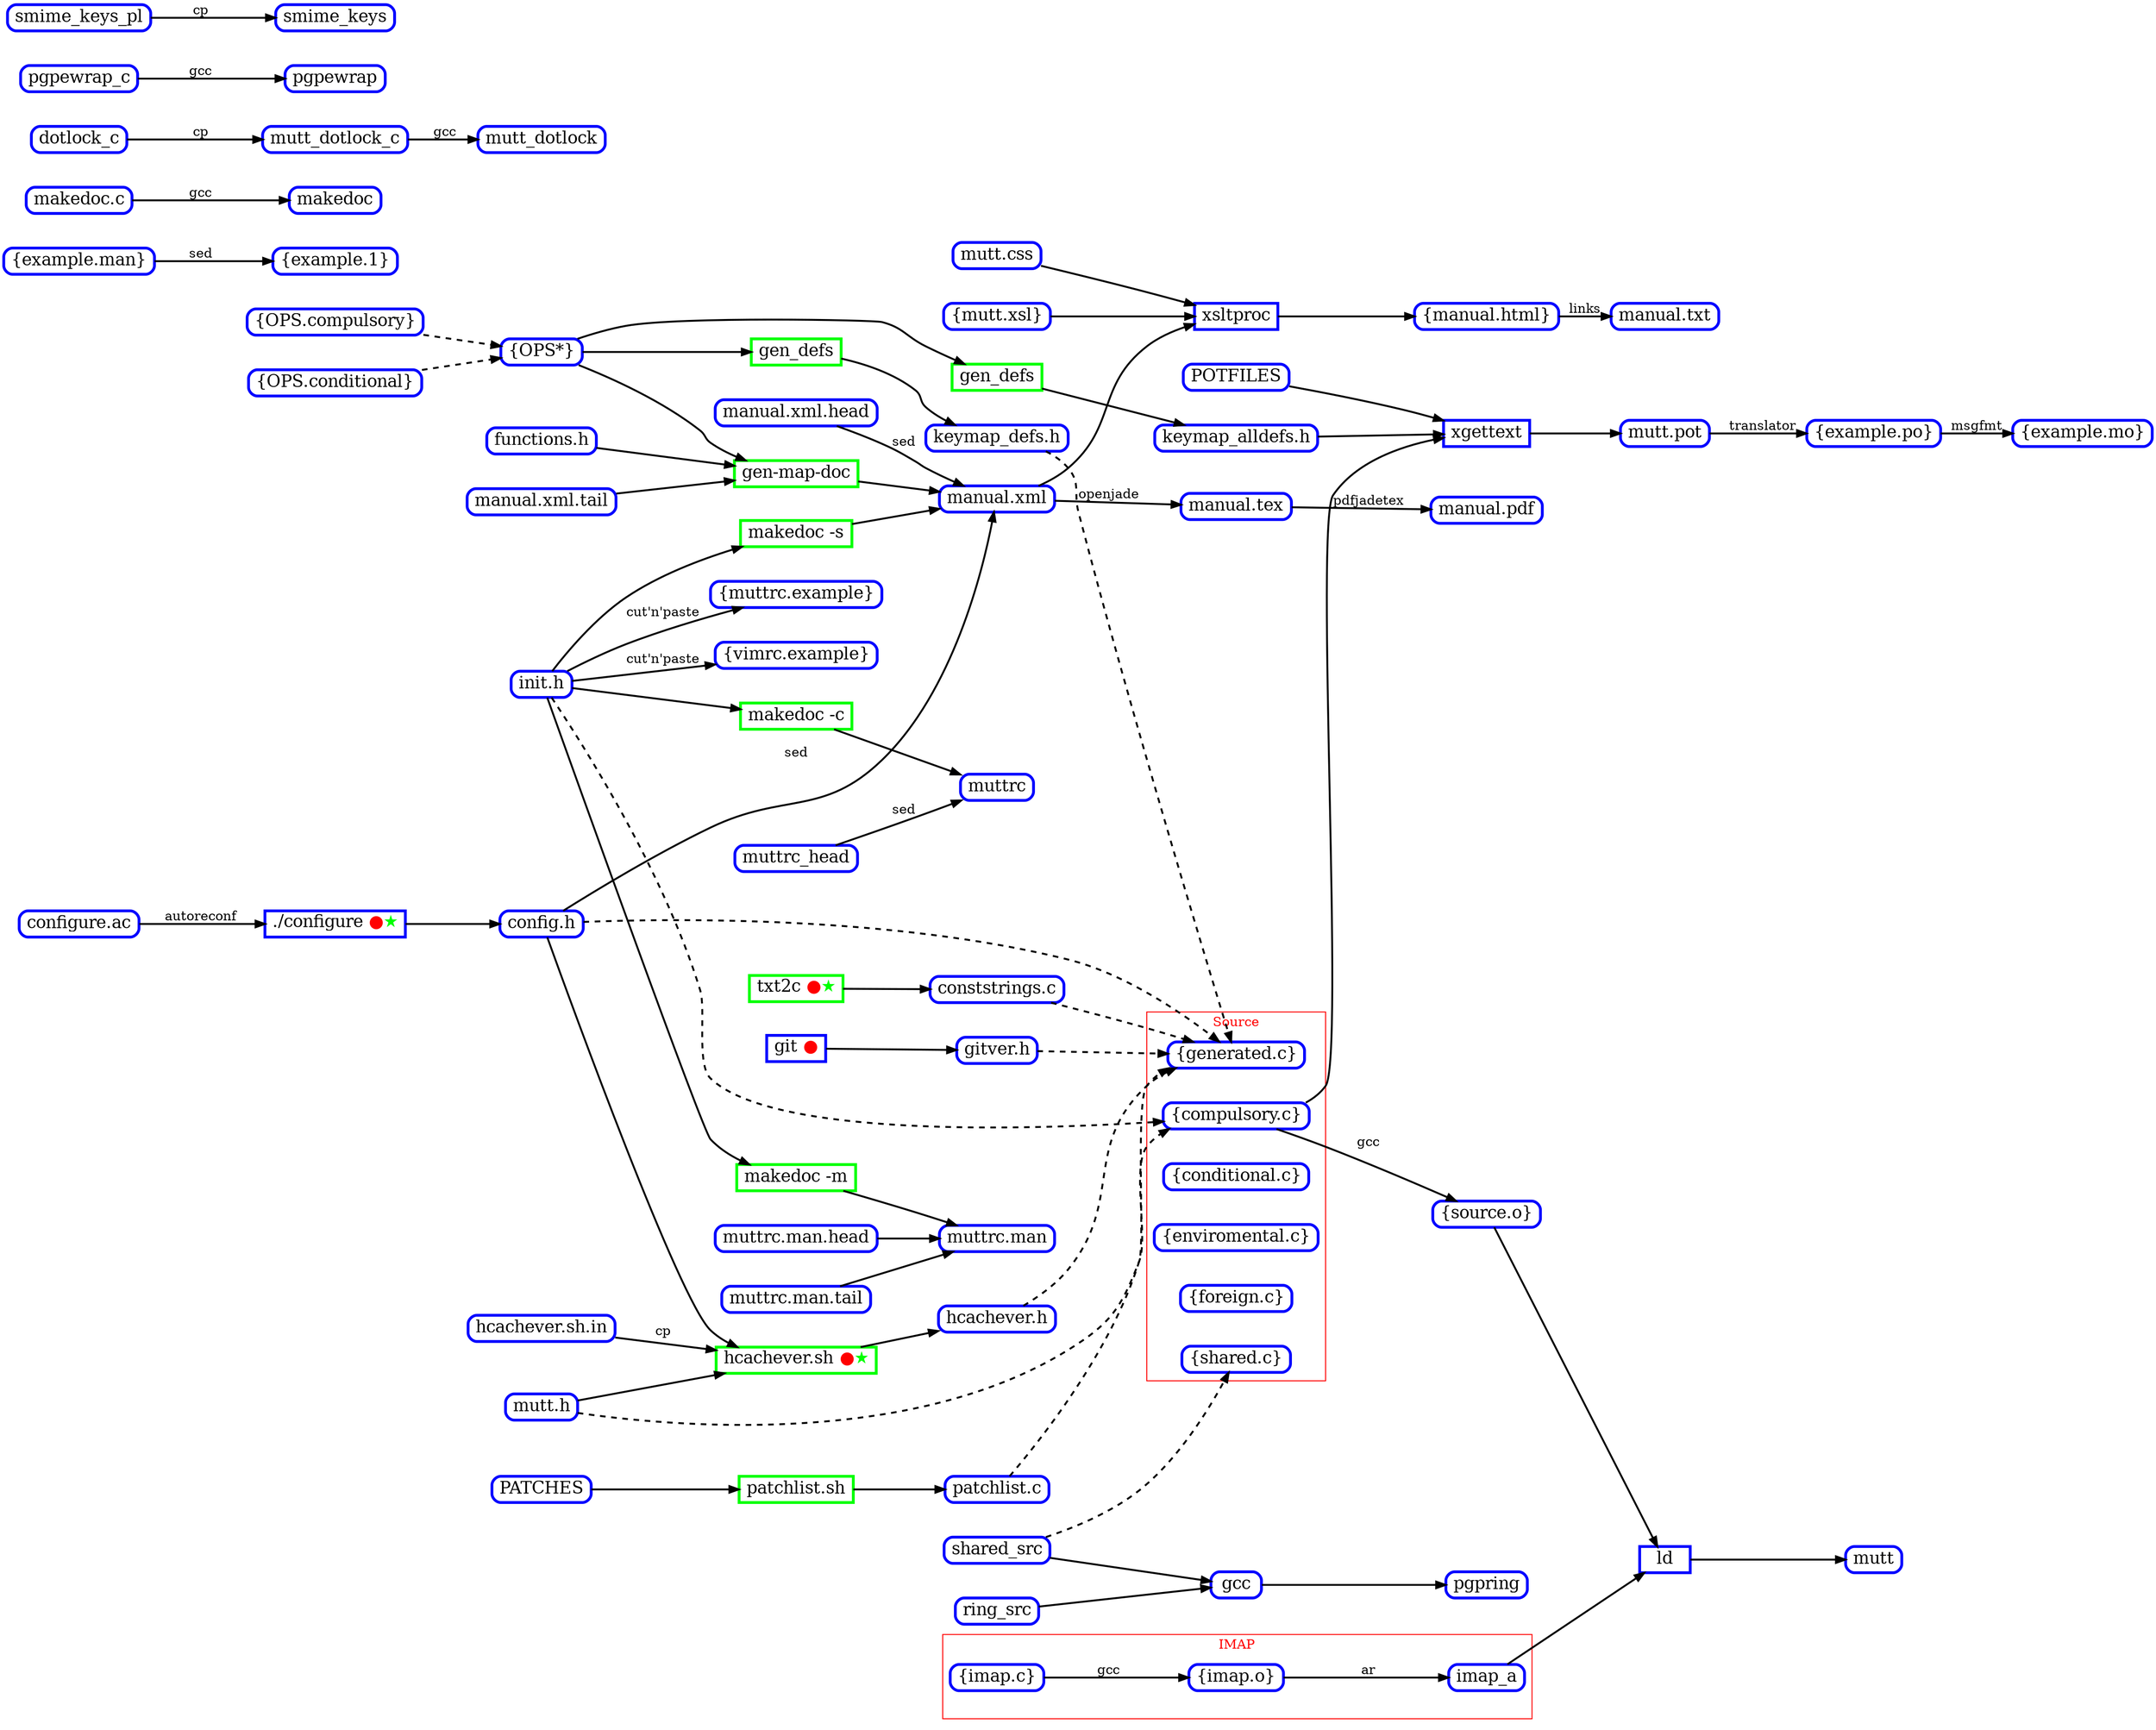 digraph build {
	graph [
		rankdir="LR"
		nodesep="0.5"
		ranksep="0.3"
	]

	node [
		shape="Mrecord"
		style="solid"
		height="0.2"
		penwidth="3.0"
		color="blue"
		fontcolor="black"
		fontsize="18"
	]

	edge [
		penwidth="2.0"
		color="#000000"
		arrowsize="1.0"
	]


	comp_ops         [ label="\{OPS.compulsory\}"  ]
	cond_ops         [ label="\{OPS.conditional\}" ]
	configure_ac     [ label="configure.ac"        ]
	config_h         [ label="config.h"            ]
	conststrings_c   [ label="conststrings.c"      ]
	functions_h      [ label="functions.h"         ]
	gitver_h         [ label="gitver.h"            ]
	hcachever_h      [ label="hcachever.h"         ]
	hcachever_sh     [ label="hcachever.sh"        ]
	hcachever_sh_in  [ label="hcachever.sh.in"     ]
	init_h           [ label="init.h"              ]
	keymap_alldefs_h [ label="keymap_alldefs.h"    ]
	keymap_defs_h    [ label="keymap_defs.h"       ]
	lots_1           [ label="\{example.1\}"       ]
	lots_man         [ label="\{example.man\}"     ]
	lots_mo          [ label="\{example.mo\}"      ]
	lots_muttrc      [ label="\{muttrc.example\}"  ]
	lots_obj         [ label="\{source.o\}"        ]
	lots_po          [ label="\{example.po\}"      ]
	lots_vimrc       [ label="\{vimrc.example\}"   ]
	lots_xsl         [ label="\{mutt.xsl\}"        ]
	makedoc_src      [ label="makedoc.c"           ]
	manual_html      [ label="\{manual.html\}"     ]
	manual_pdf       [ label="manual.pdf"          ]
	manual_tex       [ label="manual.tex"          ]
	manual_txt       [ label="manual.txt"          ]
	manual_xml       [ label="manual.xml"          ]
	manual_xml_head  [ label="manual.xml.head"     ]
	manual_xml_tail  [ label="manual.xml.tail"     ]
	muttrc           [ label="muttrc"              ]
	muttrc_man       [ label="muttrc.man"          ]
	muttrc_man_head  [ label="muttrc.man.head"     ]
	muttrc_man_tail  [ label="muttrc.man.tail"     ]
	mutt_css         [ label="mutt.css"            ]
	mutt_h           [ label="mutt.h"              ]
	mutt_pot         [ label="mutt.pot"            ]
	ops              [ label="\{OPS*\}"            ]
	patchlist_c      [ label="patchlist.c"         ]

	dot_configure [ label=<./configure <font color="red">●</font><font color="green">★</font>> shape="box" ]
	gen_alldefs   [ label="gen_defs" color="green" shape="box" ]
	gen_defs      [ label="gen_defs" color="green" shape="box" ]
	gen_map_doc   [ label="gen-map-doc" color="green" shape="box" ]
	git           [ label=<git <font color="red">●</font>> shape="box" ]
	hcachever_sh  [ label=<hcachever.sh <font color="red">●</font><font color="green">★</font>> color="green" shape="box" ]
	ld            [ label="ld" shape="box" ]
	makedoc_c     [ label="makedoc -c" color="green" shape="box" ]
	makedoc_m     [ label="makedoc -m" color="green" shape="box" ]
	makedoc_s     [ label="makedoc -s" color="green" shape="box" ]
	patchlist_sh  [ label="patchlist.sh" color="green" shape="box" ]
	txt2c         [ label=<txt2c <font color="red">●</font><font color="green">★</font>> color="green" shape="box" ]
	xgettext      [ label="xgettext" shape="box" ]
	xsltproc      [ label="xsltproc" shape="box" ]

	compulsory -> lots_obj [ label="gcc" ]
	lots_obj -> ld
	ld -> mutt

	dot_configure -> config_h
	config_h -> generated [ style="dashed" ]

	git -> gitver_h
	gitver_h -> generated [ style="dashed" ]

	txt2c -> conststrings_c
	conststrings_c -> generated [ style="dashed" ]

	config_h -> hcachever_sh
	mutt_h -> hcachever_sh
	mutt_h -> compulsory [ style="dashed" ]
	hcachever_sh -> hcachever_h
	hcachever_h -> generated [ style="dashed" ]

	PATCHES -> patchlist_sh
	patchlist_sh -> patchlist_c
	patchlist_c -> generated [ style="dashed" ]

	ops -> gen_defs
	gen_defs -> keymap_defs_h
	ops -> gen_alldefs
	gen_alldefs -> keymap_alldefs_h
	keymap_defs_h -> generated [ style="dashed" ]

	cond_ops -> ops [ style="dashed" ]
	comp_ops -> ops [ style="dashed" ]

	subgraph cluster_imap {
		fontcolor="red"
		label="IMAP"
		color="#ff0000"

		lots_imap_c [ label="\{imap.c\}" ]
		lots_imap_o [ label="\{imap.o\}" ]

		lots_imap_c -> lots_imap_o [ label="gcc" ]
		lots_imap_o -> imap_a [ label="ar" ]
	}

	subgraph cluster_source {
		fontcolor="red"
		label="Source"
		color="#ff0000"

		compulsory   [ label="\{compulsory.c\}"   ]
		conditional  [ label="\{conditional.c\}"  ]
		enviromental [ label="\{enviromental.c\}" ]
		foreign      [ label="\{foreign.c\}"      ]
		generated    [ label="\{generated.c\}"    ]
		shared       [ label="\{shared.c\}"       ]
	}

	imap_a -> ld
	POTFILES -> xgettext
	keymap_alldefs_h -> xgettext
	compulsory -> xgettext
	xgettext -> mutt_pot

	lots_man -> lots_1 [ label="sed" ]

	configure_ac -> dot_configure [ label="autoreconf" ]

	manual_xml -> xsltproc
	lots_xsl -> xsltproc
	mutt_css -> xsltproc
	xsltproc -> manual_html
	manual_html -> manual_txt [ label="links" ]

	mutt_pot -> lots_po [ label="translator" ]
	lots_po -> lots_mo [ label="msgfmt" ]

	init_h -> makedoc_m
	muttrc_man_head -> muttrc_man
	makedoc_m -> muttrc_man
	muttrc_man_tail -> muttrc_man

	muttrc_head -> muttrc [ label="sed" ]
	init_h -> makedoc_c
	makedoc_c -> muttrc

	init_h -> lots_muttrc [ label="cut'n'paste" ]
	init_h -> lots_vimrc [ label="cut'n'paste" ]

	init_h -> compulsory [ style="dashed" ]

	hcachever_sh_in -> hcachever_sh [ label="cp" ]
	dotlock_c -> mutt_dotlock_c [ label="cp" ]
	mutt_dotlock_c -> mutt_dotlock [ label="gcc" ]
	pgpewrap_c -> pgpewrap [ label="gcc" ]
	smime_keys_pl -> smime_keys [ label="cp" ]
	makedoc_src -> makedoc [ label="gcc" ]

	config_h -> manual_xml [ label="sed" ]
	manual_xml_head -> manual_xml [ label="sed" ]

	manual_xml_tail -> gen_map_doc
	ops -> gen_map_doc
	gen_map_doc -> manual_xml
	init_h -> makedoc_s
	makedoc_s -> manual_xml
	functions_h -> gen_map_doc

	manual_xml -> manual_tex [ label="openjade" ]
	manual_tex -> manual_pdf [ label="pdfjadetex" ]

	shared_src -> gcc
	shared_src -> shared [ style="dashed" ]
	ring_src -> gcc
	gcc -> pgpring
}

